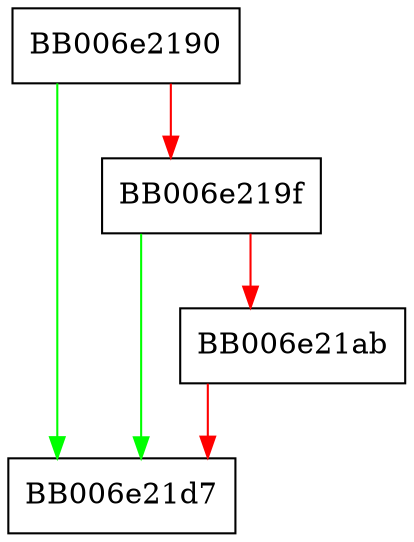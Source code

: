 digraph drbg_hmac_free {
  node [shape="box"];
  graph [splines=ortho];
  BB006e2190 -> BB006e21d7 [color="green"];
  BB006e2190 -> BB006e219f [color="red"];
  BB006e219f -> BB006e21d7 [color="green"];
  BB006e219f -> BB006e21ab [color="red"];
  BB006e21ab -> BB006e21d7 [color="red"];
}